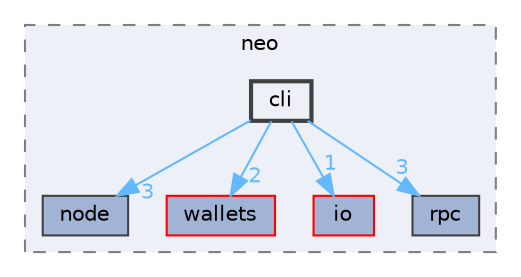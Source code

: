 digraph "include/neo/cli"
{
 // LATEX_PDF_SIZE
  bgcolor="transparent";
  edge [fontname=Helvetica,fontsize=10,labelfontname=Helvetica,labelfontsize=10];
  node [fontname=Helvetica,fontsize=10,shape=box,height=0.2,width=0.4];
  compound=true
  subgraph clusterdir_8edea8149d7e00842ba8fdc4f4695c6b {
    graph [ bgcolor="#edf0f7", pencolor="grey50", label="neo", fontname=Helvetica,fontsize=10 style="filled,dashed", URL="dir_8edea8149d7e00842ba8fdc4f4695c6b.html",tooltip=""]
  dir_6040a20259bcd1eadf9922f62828b8b8 [label="node", fillcolor="#a2b4d6", color="grey25", style="filled", URL="dir_6040a20259bcd1eadf9922f62828b8b8.html",tooltip=""];
  dir_71a3caae203f875803ca2b4c19c35b2e [label="wallets", fillcolor="#a2b4d6", color="red", style="filled", URL="dir_71a3caae203f875803ca2b4c19c35b2e.html",tooltip=""];
  dir_a46a28fba43bd7a324367dd633ce3fbb [label="io", fillcolor="#a2b4d6", color="red", style="filled", URL="dir_a46a28fba43bd7a324367dd633ce3fbb.html",tooltip=""];
  dir_ad9fb0198c80435b3ef6758c4693691a [label="rpc", fillcolor="#a2b4d6", color="grey25", style="filled", URL="dir_ad9fb0198c80435b3ef6758c4693691a.html",tooltip=""];
  dir_0ffdde4be58806e7b1f8687555361a58 [label="cli", fillcolor="#edf0f7", color="grey25", style="filled,bold", URL="dir_0ffdde4be58806e7b1f8687555361a58.html",tooltip=""];
  }
  dir_0ffdde4be58806e7b1f8687555361a58->dir_6040a20259bcd1eadf9922f62828b8b8 [headlabel="3", labeldistance=1.5 headhref="dir_000002_000042.html" href="dir_000002_000042.html" color="steelblue1" fontcolor="steelblue1"];
  dir_0ffdde4be58806e7b1f8687555361a58->dir_71a3caae203f875803ca2b4c19c35b2e [headlabel="2", labeldistance=1.5 headhref="dir_000002_000064.html" href="dir_000002_000064.html" color="steelblue1" fontcolor="steelblue1"];
  dir_0ffdde4be58806e7b1f8687555361a58->dir_a46a28fba43bd7a324367dd633ce3fbb [headlabel="1", labeldistance=1.5 headhref="dir_000002_000020.html" href="dir_000002_000020.html" color="steelblue1" fontcolor="steelblue1"];
  dir_0ffdde4be58806e7b1f8687555361a58->dir_ad9fb0198c80435b3ef6758c4693691a [headlabel="3", labeldistance=1.5 headhref="dir_000002_000053.html" href="dir_000002_000053.html" color="steelblue1" fontcolor="steelblue1"];
}
